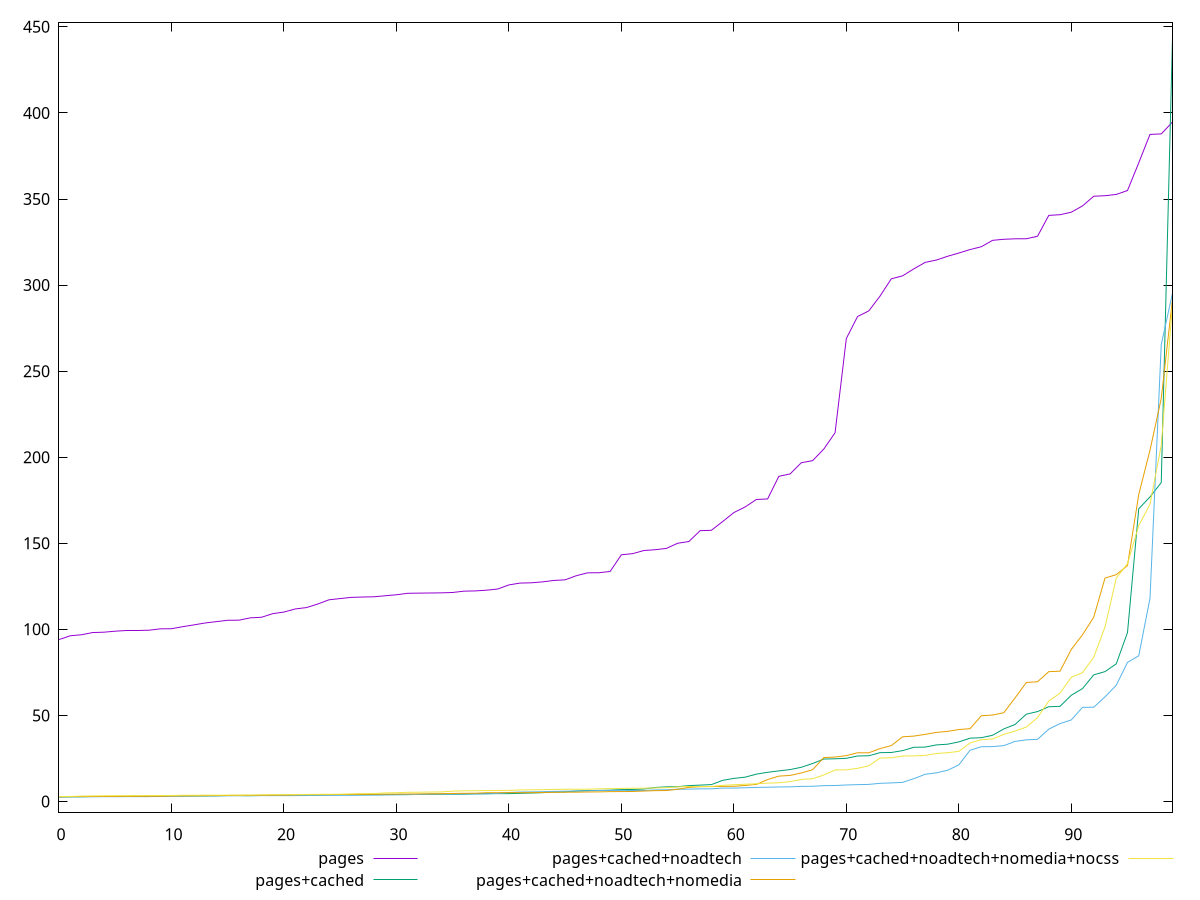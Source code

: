 reset

$pages <<EOF
0 94.06700000000001
1 96.283
2 96.86800000000001
3 98.158
4 98.358
5 98.944
6 99.057
7 99.059
8 99.50899999999999
9 100.30300000000001
10 100.372
11 101.54899999999999
12 102.616
13 103.714
14 104.491
15 105.282
16 105.336
17 106.68599999999999
18 107.027
19 109.118
20 110.064
21 111.85300000000001
22 112.652
23 114.72200000000001
24 117.173
25 117.89300000000001
26 118.593
27 118.78600000000002
28 118.92899999999999
29 119.527
30 120.095
31 120.957
32 121.054
33 121.127
34 121.21600000000001
35 121.422
36 122.194
37 122.335
38 122.751
39 123.432
40 125.826
41 126.89299999999999
42 127.04299999999999
43 127.59899999999999
44 128.408
45 128.796
46 131.17600000000002
47 132.84300000000002
48 132.89600000000002
49 133.631
50 143.325
51 143.98399999999998
52 145.814
53 146.257
54 147.03
55 150.022
56 151.025
57 157.33200000000002
58 157.543
59 162.61999999999998
60 167.84400000000002
61 171.11700000000002
62 175.45600000000002
63 175.756
64 188.901
65 190.297
66 196.81599999999997
67 197.995
68 204.767
69 214.21400000000003
70 268.94499999999994
71 281.75100000000003
72 285.012
73 293.619
74 303.647
75 305.36400000000003
76 309.418
77 313.159
78 314.537
79 316.725
80 318.613
81 320.632
82 322.27900000000005
83 325.98999999999995
84 326.61499999999995
85 326.878
86 326.911
87 328.353
88 340.493
89 340.878
90 342.34799999999996
91 345.993
92 351.619
93 351.912
94 352.654
95 354.943
96 371.031
97 387.539
98 387.813
99 394.738
EOF

$pagesCached <<EOF
0 2.7189999999999994
1 2.7460000000000004
2 2.7769999999999997
3 2.887
4 2.9109999999999996
5 2.9219999999999997
6 2.9699999999999998
7 3.1399999999999997
8 3.154
9 3.1590000000000007
10 3.2349999999999994
11 3.2560000000000002
12 3.2699999999999996
13 3.2840000000000007
14 3.2970000000000006
15 3.3840000000000003
16 3.3840000000000003
17 3.391
18 3.5200000000000005
19 3.542
20 3.604000000000001
21 3.6420000000000003
22 3.718000000000001
23 3.737
24 3.851
25 3.9540000000000006
26 3.9579999999999997
27 3.979
28 3.9810000000000003
29 4.016
30 4.0360000000000005
31 4.0440000000000005
32 4.079
33 4.22
34 4.231000000000001
35 4.256
36 4.277000000000001
37 4.495000000000001
38 4.544
39 4.573999999999999
40 4.593
41 4.753999999999998
42 4.941
43 5.123999999999999
44 5.540000000000001
45 5.6
46 6.077
47 6.374
48 6.438000000000002
49 6.603
50 6.923
51 7.005000000000001
52 7.27
53 8.146
54 8.515
55 8.617
56 9.233
57 9.518999999999998
58 9.822000000000003
59 12.283
60 13.422
61 14.143
62 15.893999999999998
63 16.976
64 17.778
65 18.552
66 19.892000000000003
67 22.078
68 24.671
69 24.819
70 25.09
71 26.441
72 26.579
73 28.386
74 28.476999999999997
75 29.553000000000004
76 31.501
77 31.601999999999997
78 32.878
79 33.285000000000004
80 34.619
81 36.804
82 37.07000000000001
83 38.47
84 42.161
85 44.75
86 50.715999999999994
87 52.239000000000004
88 55.04
89 55.28999999999999
90 61.71900000000001
91 65.61699999999999
92 73.587
93 75.465
94 79.96799999999999
95 98.18800000000002
96 170.057
97 176.959
98 185.25600000000003
99 443.82899999999995
EOF

$pagesCachedNoadtech <<EOF
0 2.5319999999999996
1 2.706
2 2.716
3 2.762
4 2.7780000000000005
5 2.802
6 2.8129999999999997
7 2.818
8 2.8459999999999996
9 2.8930000000000002
10 2.9989999999999997
11 3.1390000000000002
12 3.2119999999999997
13 3.2250000000000014
14 3.285
15 3.2989999999999995
16 3.329999999999999
17 3.3529999999999998
18 3.396
19 3.4019999999999997
20 3.4059999999999997
21 3.4400000000000004
22 3.4700000000000006
23 3.5320000000000005
24 3.6129999999999995
25 3.623
26 3.6320000000000006
27 3.6979999999999995
28 3.747
29 3.8350000000000004
30 3.8990000000000005
31 3.9830000000000005
32 4.117
33 4.271000000000001
34 4.295
35 4.35
36 4.409000000000001
37 4.426
38 4.432
39 4.7010000000000005
40 5.2330000000000005
41 5.506
42 5.573
43 5.689000000000001
44 5.886000000000001
45 5.9830000000000005
46 6.087
47 6.176000000000001
48 6.355
49 6.419999999999998
50 6.484
51 6.6370000000000005
52 6.638
53 6.736000000000001
54 6.821999999999999
55 7.146
56 7.195
57 7.35
58 7.3759999999999994
59 7.796
60 7.805
61 7.983999999999999
62 8.201999999999998
63 8.293000000000001
64 8.45
65 8.521
66 8.786
67 8.85
68 9.215999999999998
69 9.289000000000001
70 9.591000000000001
71 9.799
72 9.943999999999999
73 10.568999999999999
74 10.804
75 11.101999999999997
76 13.268999999999998
77 15.804000000000002
78 16.649
79 18.134
80 21.282999999999998
81 29.747
82 31.839999999999996
83 31.882
84 32.477
85 34.908
86 35.822
87 36.124
88 42.039
89 45.261
90 47.391
91 54.712
92 54.766999999999996
93 60.822
94 67.54
95 80.83
96 84.66900000000001
97 118.088
98 265.47400000000005
99 295.28700000000003
EOF

$pagesCachedNoadtechNomedia <<EOF
0 2.7009999999999996
1 2.848
2 2.8749999999999996
3 2.929
4 2.94
5 2.9480000000000004
6 2.988
7 3.0009999999999994
8 3.0450000000000004
9 3.077
10 3.1719999999999997
11 3.2600000000000016
12 3.298000000000001
13 3.391
14 3.459
15 3.4979999999999998
16 3.5729999999999995
17 3.577
18 3.6159999999999997
19 3.692999999999998
20 3.710000000000001
21 3.863
22 3.9670000000000023
23 3.9730000000000008
24 4.035
25 4.0600000000000005
26 4.111999999999999
27 4.152
28 4.188000000000001
29 4.279
30 4.317
31 4.349
32 4.4110000000000005
33 4.443
34 4.523999999999999
35 4.666
36 4.7769999999999975
37 4.795
38 5.095
39 5.113999999999999
40 5.14
41 5.142999999999999
42 5.155000000000001
43 5.247000000000001
44 5.335999999999999
45 5.407
46 5.422000000000001
47 5.538
48 5.579999999999999
49 5.747
50 5.760000000000001
51 5.8309999999999995
52 6.0710000000000015
53 6.3
54 6.375999999999998
55 7.097000000000001
56 8.211000000000006
57 8.617999999999999
58 8.666
59 8.798
60 8.828999999999997
61 9.32
62 9.921999999999999
63 12.763
64 14.747
65 15.154
66 16.583
67 18.458
68 25.52799999999999
69 25.814
70 26.668
71 28.309999999999995
72 28.317000000000004
73 30.747
74 32.480000000000004
75 37.577999999999996
76 37.995
77 39.001
78 40.147
79 40.745000000000005
80 41.807
81 42.324999999999996
82 49.809999999999995
83 50.222
84 51.581
85 60.162
86 69.12199999999999
87 69.593
88 75.438
89 75.68200000000002
90 88.33100000000002
91 96.868
92 107.129
93 129.80700000000002
94 131.788
95 137.113
96 178.342
97 204.10799999999998
98 234.13600000000002
99 291.83299999999997
EOF

$pagesCachedNoadtechNomediaNocss <<EOF
0 2.883
1 2.9450000000000003
2 3.1389999999999993
3 3.2460000000000004
4 3.315999999999999
5 3.365
6 3.3659999999999997
7 3.425
8 3.508
9 3.5840000000000005
10 3.585
11 3.6270000000000007
12 3.6419999999999995
13 3.6790000000000003
14 3.686
15 3.7089999999999996
16 3.7329999999999997
17 3.76
18 3.8619999999999997
19 3.9250000000000007
20 3.994999999999999
21 4.0089999999999995
22 4.103999999999999
23 4.165
24 4.178000000000001
25 4.253
26 4.415000000000003
27 4.585000000000001
28 4.607
29 4.995000000000001
30 5.095999999999998
31 5.355999999999998
32 5.403999999999999
33 5.4990000000000006
34 5.587999999999999
35 6.034
36 6.229
37 6.25
38 6.358999999999998
39 6.421
40 6.469000000000001
41 6.74
42 6.787000000000001
43 6.859
44 7.025
45 7.103
46 7.125
47 7.157000000000001
48 7.369
49 7.474999999999998
50 7.608
51 7.722000000000001
52 7.731999999999999
53 7.8759999999999994
54 8.026
55 8.497999999999998
56 8.646999999999998
57 8.647
58 8.724
59 9.39
60 9.743
61 10.041
62 10.286999999999999
63 10.687000000000001
64 10.872
65 11.562999999999999
66 12.802999999999999
67 13.232999999999999
68 15.423000000000002
69 18.308
70 18.393
71 19.274
72 20.74
73 25.259
74 25.407999999999998
75 26.421999999999997
76 26.521
77 26.791999999999998
78 27.871000000000002
79 28.354
80 29.116
81 34.013000000000005
82 35.900000000000006
83 36.312
84 39.022
85 40.93599999999999
86 43.23899999999999
87 48.729
88 58.378
89 62.974000000000004
90 72.155
91 74.87900000000002
92 83.88000000000001
93 101.42000000000002
94 129.788
95 138.205
96 160.32399999999996
97 172.674
98 206.875
99 289.032
EOF

set key outside below
set xrange [0:99]
set yrange [-6.293939999999999:452.65493999999995]
set trange [-6.293939999999999:452.65493999999995]
set terminal svg size 640, 580 enhanced background rgb 'white'
set output "report_00013_2021-02-09T12-04-24.940Z/server-response-time/comparison/sorted/all_raw.svg"

plot $pages title "pages" with line, \
     $pagesCached title "pages+cached" with line, \
     $pagesCachedNoadtech title "pages+cached+noadtech" with line, \
     $pagesCachedNoadtechNomedia title "pages+cached+noadtech+nomedia" with line, \
     $pagesCachedNoadtechNomediaNocss title "pages+cached+noadtech+nomedia+nocss" with line

reset

